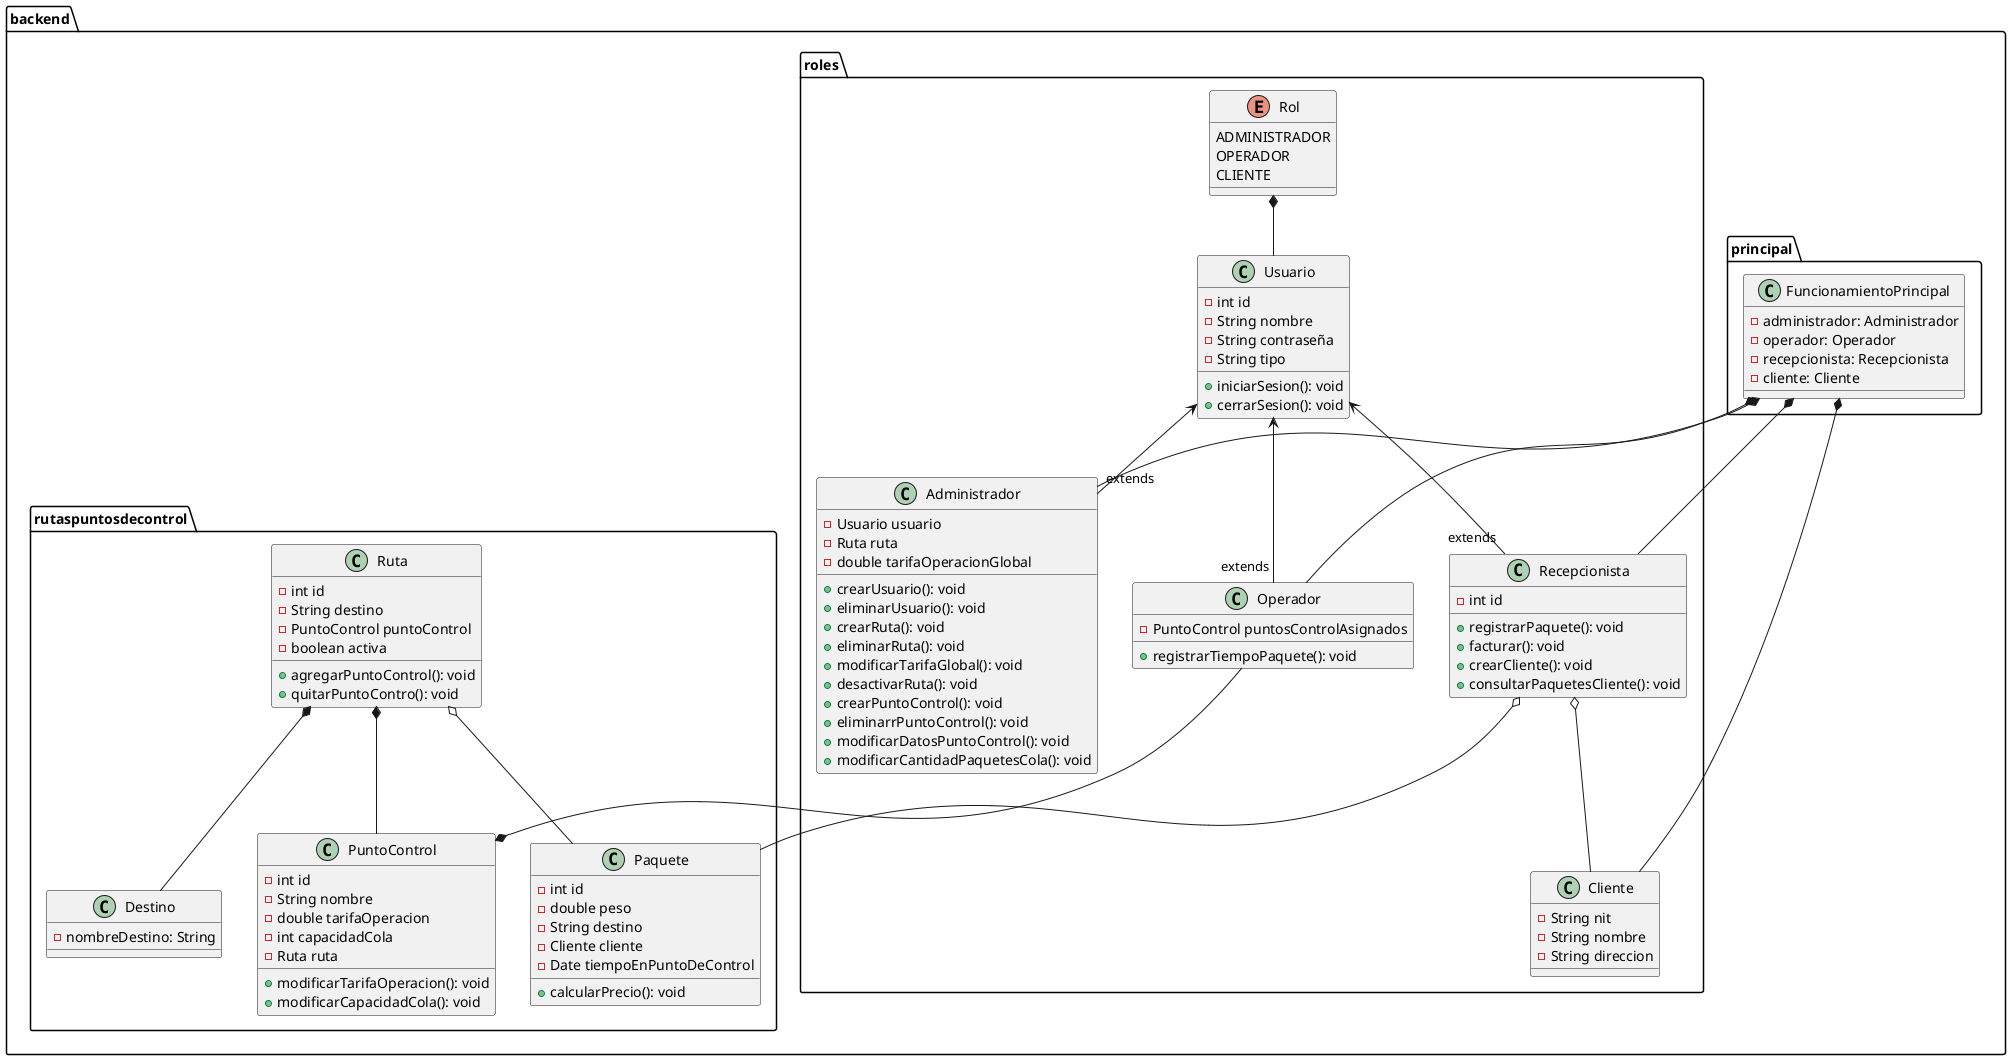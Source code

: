 @startuml diagrama_de_clases
package backend {
    package principal {
        class FuncionamientoPrincipal{
            - administrador: Administrador
            - operador: Operador
            - recepcionista: Recepcionista
            - cliente: Cliente
        }


    }


    package roles {
        class Usuario {
            - int id
            - String nombre
            - String contraseña
            - String tipo
            + iniciarSesion(): void
            + cerrarSesion(): void
        }

        class Administrador {
            - Usuario usuario
            - Ruta ruta
            - double tarifaOperacionGlobal
            + crearUsuario(): void
            + eliminarUsuario(): void
            + crearRuta(): void
            + eliminarRuta(): void
            + modificarTarifaGlobal(): void
            + desactivarRuta(): void
            + crearPuntoControl(): void
            + eliminarrPuntoControl(): void
            + modificarDatosPuntoControl(): void
            + modificarCantidadPaquetesCola(): void
        }


        class Operador {
            - PuntoControl puntosControlAsignados
            + registrarTiempoPaquete(): void
        }

        class Recepcionista {
            - int id
            + registrarPaquete(): void
            + facturar(): void
            + crearCliente(): void
            + consultarPaquetesCliente(): void
        }

        class Cliente {
            - String nit
            - String nombre
            - String direccion
        }

        enum Rol {
            ADMINISTRADOR
            OPERADOR
            CLIENTE
        }

        FuncionamientoPrincipal *-- Administrador
        FuncionamientoPrincipal *-- Operador
        FuncionamientoPrincipal *-- Recepcionista
        FuncionamientoPrincipal *-- Cliente
    }

    package rutaspuntosdecontrol {
        class Paquete {
            - int id
            - double peso
            - String destino
            - Cliente cliente
            - Date tiempoEnPuntoDeControl
            + calcularPrecio(): void
        }

        class PuntoControl {
            - int id
            - String nombre
            - double tarifaOperacion
            - int capacidadCola
            - Ruta ruta
            + modificarTarifaOperacion(): void
            + modificarCapacidadCola(): void
        }

        class Ruta {
            - int id
            - String destino
            - PuntoControl puntoControl
            - boolean activa
            + agregarPuntoControl(): void
            + quitarPuntoContro(): void
        }

        class Destino {
            - nombreDestino: String
        }

        Ruta *-- Destino
    }

    Administrador "extends"-up-> Usuario
    Operador "extends"-up-> Usuario
    Recepcionista "extends"-up-> Usuario
    Ruta *-- PuntoControl
    Operador --* PuntoControl
    Recepcionista o-- Cliente
    Recepcionista o-- Paquete
    Ruta o-- Paquete
    Rol *-- Usuario
}

